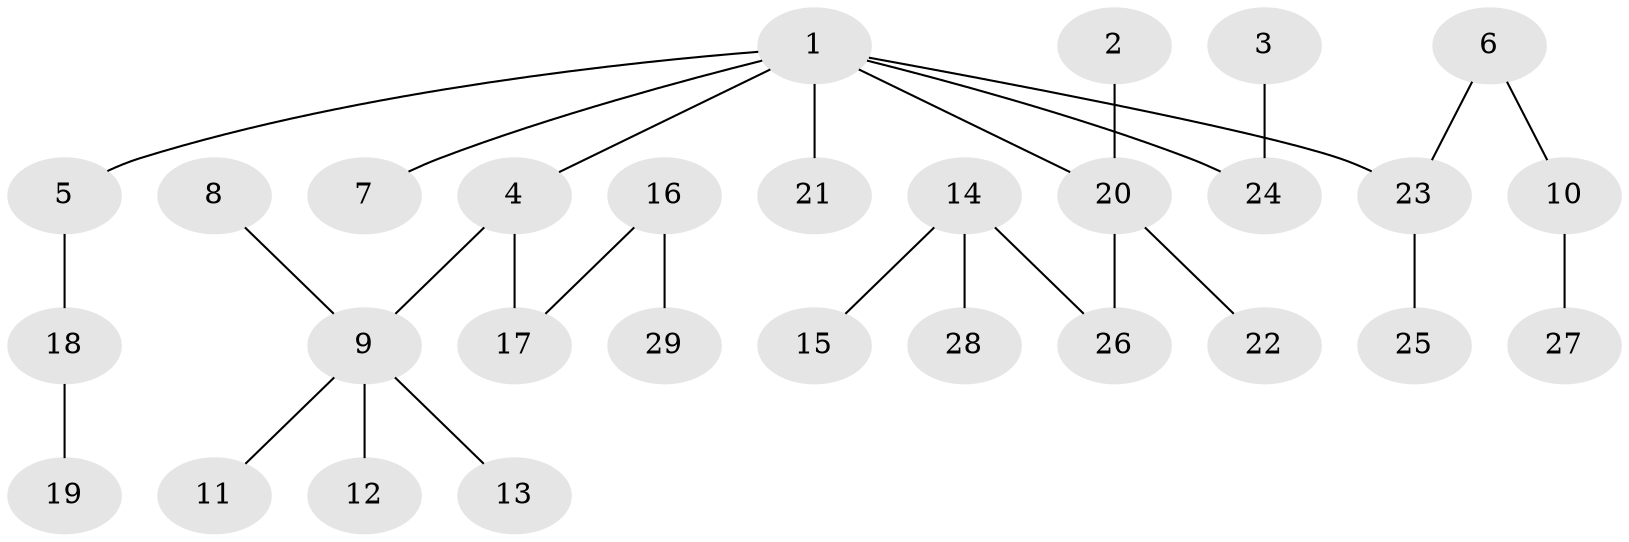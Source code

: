 // original degree distribution, {6: 0.017241379310344827, 4: 0.10344827586206896, 3: 0.13793103448275862, 2: 0.15517241379310345, 5: 0.034482758620689655, 1: 0.5517241379310345}
// Generated by graph-tools (version 1.1) at 2025/26/03/09/25 03:26:30]
// undirected, 29 vertices, 28 edges
graph export_dot {
graph [start="1"]
  node [color=gray90,style=filled];
  1;
  2;
  3;
  4;
  5;
  6;
  7;
  8;
  9;
  10;
  11;
  12;
  13;
  14;
  15;
  16;
  17;
  18;
  19;
  20;
  21;
  22;
  23;
  24;
  25;
  26;
  27;
  28;
  29;
  1 -- 4 [weight=1.0];
  1 -- 5 [weight=1.0];
  1 -- 7 [weight=1.0];
  1 -- 20 [weight=1.0];
  1 -- 21 [weight=1.0];
  1 -- 23 [weight=1.0];
  1 -- 24 [weight=1.0];
  2 -- 20 [weight=1.0];
  3 -- 24 [weight=1.0];
  4 -- 9 [weight=1.0];
  4 -- 17 [weight=1.0];
  5 -- 18 [weight=1.0];
  6 -- 10 [weight=1.0];
  6 -- 23 [weight=1.0];
  8 -- 9 [weight=1.0];
  9 -- 11 [weight=1.0];
  9 -- 12 [weight=1.0];
  9 -- 13 [weight=1.0];
  10 -- 27 [weight=1.0];
  14 -- 15 [weight=1.0];
  14 -- 26 [weight=1.0];
  14 -- 28 [weight=1.0];
  16 -- 17 [weight=1.0];
  16 -- 29 [weight=1.0];
  18 -- 19 [weight=1.0];
  20 -- 22 [weight=1.0];
  20 -- 26 [weight=1.0];
  23 -- 25 [weight=1.0];
}

